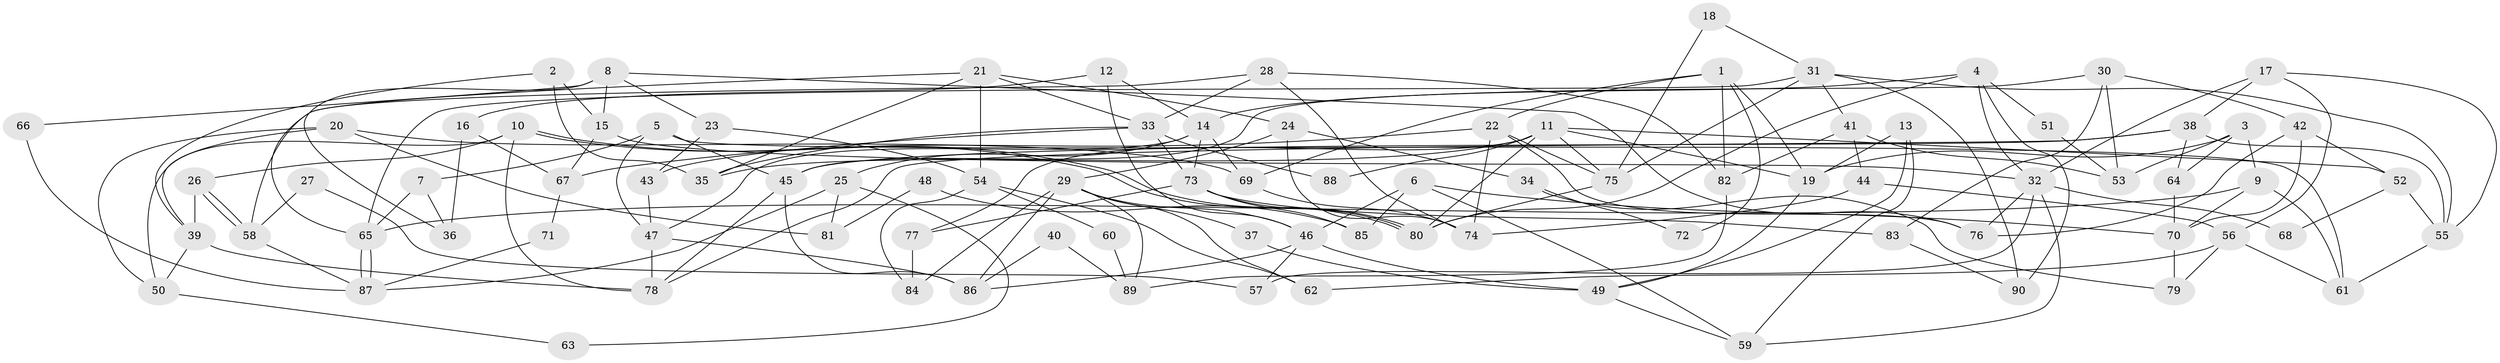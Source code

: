 // Generated by graph-tools (version 1.1) at 2025/11/02/27/25 16:11:16]
// undirected, 90 vertices, 180 edges
graph export_dot {
graph [start="1"]
  node [color=gray90,style=filled];
  1;
  2;
  3;
  4;
  5;
  6;
  7;
  8;
  9;
  10;
  11;
  12;
  13;
  14;
  15;
  16;
  17;
  18;
  19;
  20;
  21;
  22;
  23;
  24;
  25;
  26;
  27;
  28;
  29;
  30;
  31;
  32;
  33;
  34;
  35;
  36;
  37;
  38;
  39;
  40;
  41;
  42;
  43;
  44;
  45;
  46;
  47;
  48;
  49;
  50;
  51;
  52;
  53;
  54;
  55;
  56;
  57;
  58;
  59;
  60;
  61;
  62;
  63;
  64;
  65;
  66;
  67;
  68;
  69;
  70;
  71;
  72;
  73;
  74;
  75;
  76;
  77;
  78;
  79;
  80;
  81;
  82;
  83;
  84;
  85;
  86;
  87;
  88;
  89;
  90;
  1 -- 19;
  1 -- 22;
  1 -- 69;
  1 -- 72;
  1 -- 82;
  2 -- 35;
  2 -- 39;
  2 -- 15;
  3 -- 9;
  3 -- 19;
  3 -- 53;
  3 -- 64;
  4 -- 32;
  4 -- 80;
  4 -- 14;
  4 -- 51;
  4 -- 90;
  5 -- 45;
  5 -- 47;
  5 -- 7;
  5 -- 61;
  6 -- 46;
  6 -- 70;
  6 -- 59;
  6 -- 85;
  7 -- 65;
  7 -- 36;
  8 -- 76;
  8 -- 15;
  8 -- 23;
  8 -- 36;
  8 -- 66;
  9 -- 61;
  9 -- 65;
  9 -- 70;
  10 -- 80;
  10 -- 80;
  10 -- 78;
  10 -- 26;
  10 -- 50;
  11 -- 80;
  11 -- 52;
  11 -- 19;
  11 -- 35;
  11 -- 75;
  11 -- 77;
  11 -- 88;
  12 -- 46;
  12 -- 14;
  12 -- 16;
  13 -- 19;
  13 -- 49;
  13 -- 59;
  14 -- 69;
  14 -- 25;
  14 -- 47;
  14 -- 73;
  15 -- 32;
  15 -- 67;
  16 -- 36;
  16 -- 67;
  17 -- 32;
  17 -- 56;
  17 -- 38;
  17 -- 55;
  18 -- 75;
  18 -- 31;
  19 -- 49;
  20 -- 50;
  20 -- 69;
  20 -- 39;
  20 -- 81;
  21 -- 24;
  21 -- 33;
  21 -- 35;
  21 -- 54;
  21 -- 65;
  22 -- 67;
  22 -- 75;
  22 -- 74;
  22 -- 76;
  23 -- 43;
  23 -- 54;
  24 -- 74;
  24 -- 29;
  24 -- 34;
  25 -- 87;
  25 -- 63;
  25 -- 81;
  26 -- 58;
  26 -- 58;
  26 -- 39;
  27 -- 57;
  27 -- 58;
  28 -- 33;
  28 -- 82;
  28 -- 58;
  28 -- 74;
  29 -- 84;
  29 -- 62;
  29 -- 37;
  29 -- 46;
  29 -- 86;
  29 -- 89;
  30 -- 45;
  30 -- 83;
  30 -- 42;
  30 -- 53;
  31 -- 55;
  31 -- 65;
  31 -- 41;
  31 -- 75;
  31 -- 90;
  32 -- 59;
  32 -- 76;
  32 -- 57;
  32 -- 68;
  33 -- 35;
  33 -- 73;
  33 -- 43;
  33 -- 88;
  34 -- 79;
  34 -- 72;
  37 -- 49;
  38 -- 78;
  38 -- 45;
  38 -- 55;
  38 -- 64;
  39 -- 50;
  39 -- 78;
  40 -- 89;
  40 -- 86;
  41 -- 53;
  41 -- 44;
  41 -- 82;
  42 -- 70;
  42 -- 52;
  42 -- 76;
  43 -- 47;
  44 -- 74;
  44 -- 56;
  45 -- 86;
  45 -- 78;
  46 -- 86;
  46 -- 49;
  46 -- 57;
  47 -- 78;
  47 -- 86;
  48 -- 81;
  48 -- 85;
  49 -- 59;
  50 -- 63;
  51 -- 53;
  52 -- 55;
  52 -- 68;
  54 -- 60;
  54 -- 62;
  54 -- 84;
  55 -- 61;
  56 -- 61;
  56 -- 62;
  56 -- 79;
  58 -- 87;
  60 -- 89;
  64 -- 70;
  65 -- 87;
  65 -- 87;
  66 -- 87;
  67 -- 71;
  69 -- 74;
  70 -- 79;
  71 -- 87;
  73 -- 80;
  73 -- 77;
  73 -- 83;
  73 -- 85;
  75 -- 80;
  77 -- 84;
  82 -- 89;
  83 -- 90;
}
